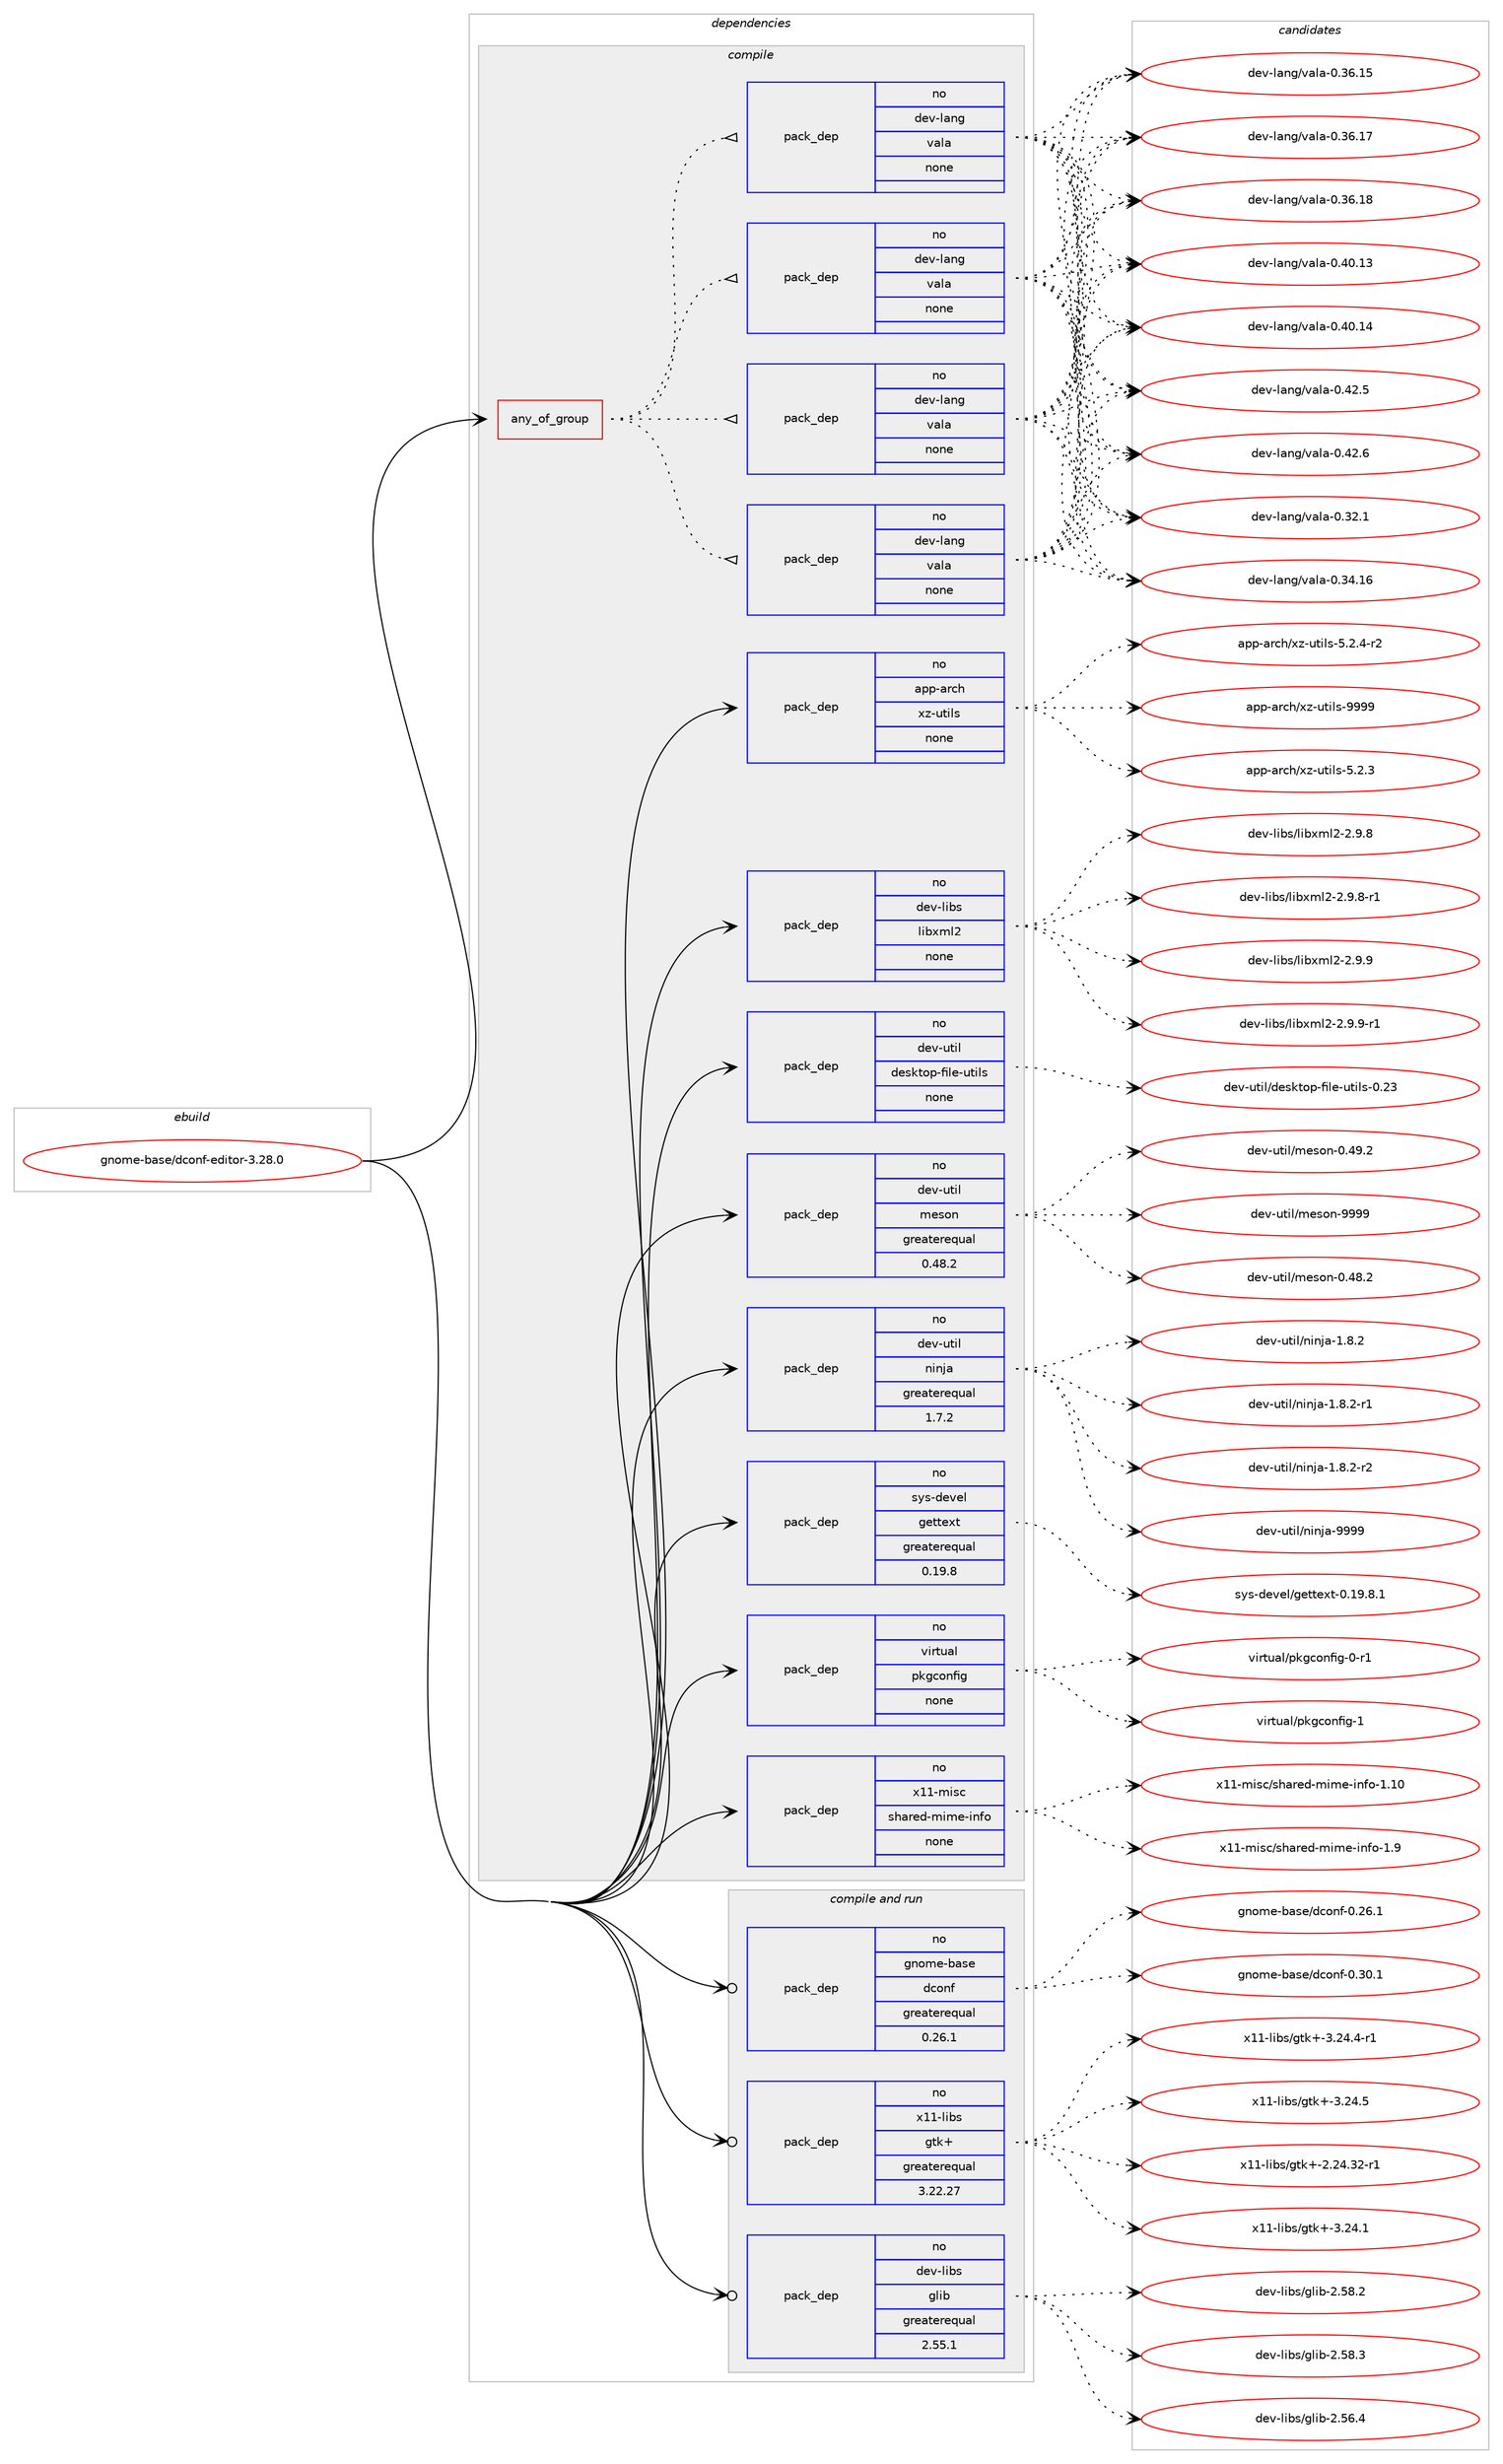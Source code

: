 digraph prolog {

# *************
# Graph options
# *************

newrank=true;
concentrate=true;
compound=true;
graph [rankdir=LR,fontname=Helvetica,fontsize=10,ranksep=1.5];#, ranksep=2.5, nodesep=0.2];
edge  [arrowhead=vee];
node  [fontname=Helvetica,fontsize=10];

# **********
# The ebuild
# **********

subgraph cluster_leftcol {
color=gray;
rank=same;
label=<<i>ebuild</i>>;
id [label="gnome-base/dconf-editor-3.28.0", color=red, width=4, href="../gnome-base/dconf-editor-3.28.0.svg"];
}

# ****************
# The dependencies
# ****************

subgraph cluster_midcol {
color=gray;
label=<<i>dependencies</i>>;
subgraph cluster_compile {
fillcolor="#eeeeee";
style=filled;
label=<<i>compile</i>>;
subgraph any23517 {
dependency1562417 [label=<<TABLE BORDER="0" CELLBORDER="1" CELLSPACING="0" CELLPADDING="4"><TR><TD CELLPADDING="10">any_of_group</TD></TR></TABLE>>, shape=none, color=red];subgraph pack1110973 {
dependency1562418 [label=<<TABLE BORDER="0" CELLBORDER="1" CELLSPACING="0" CELLPADDING="4" WIDTH="220"><TR><TD ROWSPAN="6" CELLPADDING="30">pack_dep</TD></TR><TR><TD WIDTH="110">no</TD></TR><TR><TD>dev-lang</TD></TR><TR><TD>vala</TD></TR><TR><TD>none</TD></TR><TR><TD></TD></TR></TABLE>>, shape=none, color=blue];
}
dependency1562417:e -> dependency1562418:w [weight=20,style="dotted",arrowhead="oinv"];
subgraph pack1110974 {
dependency1562419 [label=<<TABLE BORDER="0" CELLBORDER="1" CELLSPACING="0" CELLPADDING="4" WIDTH="220"><TR><TD ROWSPAN="6" CELLPADDING="30">pack_dep</TD></TR><TR><TD WIDTH="110">no</TD></TR><TR><TD>dev-lang</TD></TR><TR><TD>vala</TD></TR><TR><TD>none</TD></TR><TR><TD></TD></TR></TABLE>>, shape=none, color=blue];
}
dependency1562417:e -> dependency1562419:w [weight=20,style="dotted",arrowhead="oinv"];
subgraph pack1110975 {
dependency1562420 [label=<<TABLE BORDER="0" CELLBORDER="1" CELLSPACING="0" CELLPADDING="4" WIDTH="220"><TR><TD ROWSPAN="6" CELLPADDING="30">pack_dep</TD></TR><TR><TD WIDTH="110">no</TD></TR><TR><TD>dev-lang</TD></TR><TR><TD>vala</TD></TR><TR><TD>none</TD></TR><TR><TD></TD></TR></TABLE>>, shape=none, color=blue];
}
dependency1562417:e -> dependency1562420:w [weight=20,style="dotted",arrowhead="oinv"];
subgraph pack1110976 {
dependency1562421 [label=<<TABLE BORDER="0" CELLBORDER="1" CELLSPACING="0" CELLPADDING="4" WIDTH="220"><TR><TD ROWSPAN="6" CELLPADDING="30">pack_dep</TD></TR><TR><TD WIDTH="110">no</TD></TR><TR><TD>dev-lang</TD></TR><TR><TD>vala</TD></TR><TR><TD>none</TD></TR><TR><TD></TD></TR></TABLE>>, shape=none, color=blue];
}
dependency1562417:e -> dependency1562421:w [weight=20,style="dotted",arrowhead="oinv"];
}
id:e -> dependency1562417:w [weight=20,style="solid",arrowhead="vee"];
subgraph pack1110977 {
dependency1562422 [label=<<TABLE BORDER="0" CELLBORDER="1" CELLSPACING="0" CELLPADDING="4" WIDTH="220"><TR><TD ROWSPAN="6" CELLPADDING="30">pack_dep</TD></TR><TR><TD WIDTH="110">no</TD></TR><TR><TD>app-arch</TD></TR><TR><TD>xz-utils</TD></TR><TR><TD>none</TD></TR><TR><TD></TD></TR></TABLE>>, shape=none, color=blue];
}
id:e -> dependency1562422:w [weight=20,style="solid",arrowhead="vee"];
subgraph pack1110978 {
dependency1562423 [label=<<TABLE BORDER="0" CELLBORDER="1" CELLSPACING="0" CELLPADDING="4" WIDTH="220"><TR><TD ROWSPAN="6" CELLPADDING="30">pack_dep</TD></TR><TR><TD WIDTH="110">no</TD></TR><TR><TD>dev-libs</TD></TR><TR><TD>libxml2</TD></TR><TR><TD>none</TD></TR><TR><TD></TD></TR></TABLE>>, shape=none, color=blue];
}
id:e -> dependency1562423:w [weight=20,style="solid",arrowhead="vee"];
subgraph pack1110979 {
dependency1562424 [label=<<TABLE BORDER="0" CELLBORDER="1" CELLSPACING="0" CELLPADDING="4" WIDTH="220"><TR><TD ROWSPAN="6" CELLPADDING="30">pack_dep</TD></TR><TR><TD WIDTH="110">no</TD></TR><TR><TD>dev-util</TD></TR><TR><TD>desktop-file-utils</TD></TR><TR><TD>none</TD></TR><TR><TD></TD></TR></TABLE>>, shape=none, color=blue];
}
id:e -> dependency1562424:w [weight=20,style="solid",arrowhead="vee"];
subgraph pack1110980 {
dependency1562425 [label=<<TABLE BORDER="0" CELLBORDER="1" CELLSPACING="0" CELLPADDING="4" WIDTH="220"><TR><TD ROWSPAN="6" CELLPADDING="30">pack_dep</TD></TR><TR><TD WIDTH="110">no</TD></TR><TR><TD>dev-util</TD></TR><TR><TD>meson</TD></TR><TR><TD>greaterequal</TD></TR><TR><TD>0.48.2</TD></TR></TABLE>>, shape=none, color=blue];
}
id:e -> dependency1562425:w [weight=20,style="solid",arrowhead="vee"];
subgraph pack1110981 {
dependency1562426 [label=<<TABLE BORDER="0" CELLBORDER="1" CELLSPACING="0" CELLPADDING="4" WIDTH="220"><TR><TD ROWSPAN="6" CELLPADDING="30">pack_dep</TD></TR><TR><TD WIDTH="110">no</TD></TR><TR><TD>dev-util</TD></TR><TR><TD>ninja</TD></TR><TR><TD>greaterequal</TD></TR><TR><TD>1.7.2</TD></TR></TABLE>>, shape=none, color=blue];
}
id:e -> dependency1562426:w [weight=20,style="solid",arrowhead="vee"];
subgraph pack1110982 {
dependency1562427 [label=<<TABLE BORDER="0" CELLBORDER="1" CELLSPACING="0" CELLPADDING="4" WIDTH="220"><TR><TD ROWSPAN="6" CELLPADDING="30">pack_dep</TD></TR><TR><TD WIDTH="110">no</TD></TR><TR><TD>sys-devel</TD></TR><TR><TD>gettext</TD></TR><TR><TD>greaterequal</TD></TR><TR><TD>0.19.8</TD></TR></TABLE>>, shape=none, color=blue];
}
id:e -> dependency1562427:w [weight=20,style="solid",arrowhead="vee"];
subgraph pack1110983 {
dependency1562428 [label=<<TABLE BORDER="0" CELLBORDER="1" CELLSPACING="0" CELLPADDING="4" WIDTH="220"><TR><TD ROWSPAN="6" CELLPADDING="30">pack_dep</TD></TR><TR><TD WIDTH="110">no</TD></TR><TR><TD>virtual</TD></TR><TR><TD>pkgconfig</TD></TR><TR><TD>none</TD></TR><TR><TD></TD></TR></TABLE>>, shape=none, color=blue];
}
id:e -> dependency1562428:w [weight=20,style="solid",arrowhead="vee"];
subgraph pack1110984 {
dependency1562429 [label=<<TABLE BORDER="0" CELLBORDER="1" CELLSPACING="0" CELLPADDING="4" WIDTH="220"><TR><TD ROWSPAN="6" CELLPADDING="30">pack_dep</TD></TR><TR><TD WIDTH="110">no</TD></TR><TR><TD>x11-misc</TD></TR><TR><TD>shared-mime-info</TD></TR><TR><TD>none</TD></TR><TR><TD></TD></TR></TABLE>>, shape=none, color=blue];
}
id:e -> dependency1562429:w [weight=20,style="solid",arrowhead="vee"];
}
subgraph cluster_compileandrun {
fillcolor="#eeeeee";
style=filled;
label=<<i>compile and run</i>>;
subgraph pack1110985 {
dependency1562430 [label=<<TABLE BORDER="0" CELLBORDER="1" CELLSPACING="0" CELLPADDING="4" WIDTH="220"><TR><TD ROWSPAN="6" CELLPADDING="30">pack_dep</TD></TR><TR><TD WIDTH="110">no</TD></TR><TR><TD>dev-libs</TD></TR><TR><TD>glib</TD></TR><TR><TD>greaterequal</TD></TR><TR><TD>2.55.1</TD></TR></TABLE>>, shape=none, color=blue];
}
id:e -> dependency1562430:w [weight=20,style="solid",arrowhead="odotvee"];
subgraph pack1110986 {
dependency1562431 [label=<<TABLE BORDER="0" CELLBORDER="1" CELLSPACING="0" CELLPADDING="4" WIDTH="220"><TR><TD ROWSPAN="6" CELLPADDING="30">pack_dep</TD></TR><TR><TD WIDTH="110">no</TD></TR><TR><TD>gnome-base</TD></TR><TR><TD>dconf</TD></TR><TR><TD>greaterequal</TD></TR><TR><TD>0.26.1</TD></TR></TABLE>>, shape=none, color=blue];
}
id:e -> dependency1562431:w [weight=20,style="solid",arrowhead="odotvee"];
subgraph pack1110987 {
dependency1562432 [label=<<TABLE BORDER="0" CELLBORDER="1" CELLSPACING="0" CELLPADDING="4" WIDTH="220"><TR><TD ROWSPAN="6" CELLPADDING="30">pack_dep</TD></TR><TR><TD WIDTH="110">no</TD></TR><TR><TD>x11-libs</TD></TR><TR><TD>gtk+</TD></TR><TR><TD>greaterequal</TD></TR><TR><TD>3.22.27</TD></TR></TABLE>>, shape=none, color=blue];
}
id:e -> dependency1562432:w [weight=20,style="solid",arrowhead="odotvee"];
}
subgraph cluster_run {
fillcolor="#eeeeee";
style=filled;
label=<<i>run</i>>;
}
}

# **************
# The candidates
# **************

subgraph cluster_choices {
rank=same;
color=gray;
label=<<i>candidates</i>>;

subgraph choice1110973 {
color=black;
nodesep=1;
choice100101118451089711010347118971089745484651504649 [label="dev-lang/vala-0.32.1", color=red, width=4,href="../dev-lang/vala-0.32.1.svg"];
choice10010111845108971101034711897108974548465152464954 [label="dev-lang/vala-0.34.16", color=red, width=4,href="../dev-lang/vala-0.34.16.svg"];
choice10010111845108971101034711897108974548465154464953 [label="dev-lang/vala-0.36.15", color=red, width=4,href="../dev-lang/vala-0.36.15.svg"];
choice10010111845108971101034711897108974548465154464955 [label="dev-lang/vala-0.36.17", color=red, width=4,href="../dev-lang/vala-0.36.17.svg"];
choice10010111845108971101034711897108974548465154464956 [label="dev-lang/vala-0.36.18", color=red, width=4,href="../dev-lang/vala-0.36.18.svg"];
choice10010111845108971101034711897108974548465248464951 [label="dev-lang/vala-0.40.13", color=red, width=4,href="../dev-lang/vala-0.40.13.svg"];
choice10010111845108971101034711897108974548465248464952 [label="dev-lang/vala-0.40.14", color=red, width=4,href="../dev-lang/vala-0.40.14.svg"];
choice100101118451089711010347118971089745484652504653 [label="dev-lang/vala-0.42.5", color=red, width=4,href="../dev-lang/vala-0.42.5.svg"];
choice100101118451089711010347118971089745484652504654 [label="dev-lang/vala-0.42.6", color=red, width=4,href="../dev-lang/vala-0.42.6.svg"];
dependency1562418:e -> choice100101118451089711010347118971089745484651504649:w [style=dotted,weight="100"];
dependency1562418:e -> choice10010111845108971101034711897108974548465152464954:w [style=dotted,weight="100"];
dependency1562418:e -> choice10010111845108971101034711897108974548465154464953:w [style=dotted,weight="100"];
dependency1562418:e -> choice10010111845108971101034711897108974548465154464955:w [style=dotted,weight="100"];
dependency1562418:e -> choice10010111845108971101034711897108974548465154464956:w [style=dotted,weight="100"];
dependency1562418:e -> choice10010111845108971101034711897108974548465248464951:w [style=dotted,weight="100"];
dependency1562418:e -> choice10010111845108971101034711897108974548465248464952:w [style=dotted,weight="100"];
dependency1562418:e -> choice100101118451089711010347118971089745484652504653:w [style=dotted,weight="100"];
dependency1562418:e -> choice100101118451089711010347118971089745484652504654:w [style=dotted,weight="100"];
}
subgraph choice1110974 {
color=black;
nodesep=1;
choice100101118451089711010347118971089745484651504649 [label="dev-lang/vala-0.32.1", color=red, width=4,href="../dev-lang/vala-0.32.1.svg"];
choice10010111845108971101034711897108974548465152464954 [label="dev-lang/vala-0.34.16", color=red, width=4,href="../dev-lang/vala-0.34.16.svg"];
choice10010111845108971101034711897108974548465154464953 [label="dev-lang/vala-0.36.15", color=red, width=4,href="../dev-lang/vala-0.36.15.svg"];
choice10010111845108971101034711897108974548465154464955 [label="dev-lang/vala-0.36.17", color=red, width=4,href="../dev-lang/vala-0.36.17.svg"];
choice10010111845108971101034711897108974548465154464956 [label="dev-lang/vala-0.36.18", color=red, width=4,href="../dev-lang/vala-0.36.18.svg"];
choice10010111845108971101034711897108974548465248464951 [label="dev-lang/vala-0.40.13", color=red, width=4,href="../dev-lang/vala-0.40.13.svg"];
choice10010111845108971101034711897108974548465248464952 [label="dev-lang/vala-0.40.14", color=red, width=4,href="../dev-lang/vala-0.40.14.svg"];
choice100101118451089711010347118971089745484652504653 [label="dev-lang/vala-0.42.5", color=red, width=4,href="../dev-lang/vala-0.42.5.svg"];
choice100101118451089711010347118971089745484652504654 [label="dev-lang/vala-0.42.6", color=red, width=4,href="../dev-lang/vala-0.42.6.svg"];
dependency1562419:e -> choice100101118451089711010347118971089745484651504649:w [style=dotted,weight="100"];
dependency1562419:e -> choice10010111845108971101034711897108974548465152464954:w [style=dotted,weight="100"];
dependency1562419:e -> choice10010111845108971101034711897108974548465154464953:w [style=dotted,weight="100"];
dependency1562419:e -> choice10010111845108971101034711897108974548465154464955:w [style=dotted,weight="100"];
dependency1562419:e -> choice10010111845108971101034711897108974548465154464956:w [style=dotted,weight="100"];
dependency1562419:e -> choice10010111845108971101034711897108974548465248464951:w [style=dotted,weight="100"];
dependency1562419:e -> choice10010111845108971101034711897108974548465248464952:w [style=dotted,weight="100"];
dependency1562419:e -> choice100101118451089711010347118971089745484652504653:w [style=dotted,weight="100"];
dependency1562419:e -> choice100101118451089711010347118971089745484652504654:w [style=dotted,weight="100"];
}
subgraph choice1110975 {
color=black;
nodesep=1;
choice100101118451089711010347118971089745484651504649 [label="dev-lang/vala-0.32.1", color=red, width=4,href="../dev-lang/vala-0.32.1.svg"];
choice10010111845108971101034711897108974548465152464954 [label="dev-lang/vala-0.34.16", color=red, width=4,href="../dev-lang/vala-0.34.16.svg"];
choice10010111845108971101034711897108974548465154464953 [label="dev-lang/vala-0.36.15", color=red, width=4,href="../dev-lang/vala-0.36.15.svg"];
choice10010111845108971101034711897108974548465154464955 [label="dev-lang/vala-0.36.17", color=red, width=4,href="../dev-lang/vala-0.36.17.svg"];
choice10010111845108971101034711897108974548465154464956 [label="dev-lang/vala-0.36.18", color=red, width=4,href="../dev-lang/vala-0.36.18.svg"];
choice10010111845108971101034711897108974548465248464951 [label="dev-lang/vala-0.40.13", color=red, width=4,href="../dev-lang/vala-0.40.13.svg"];
choice10010111845108971101034711897108974548465248464952 [label="dev-lang/vala-0.40.14", color=red, width=4,href="../dev-lang/vala-0.40.14.svg"];
choice100101118451089711010347118971089745484652504653 [label="dev-lang/vala-0.42.5", color=red, width=4,href="../dev-lang/vala-0.42.5.svg"];
choice100101118451089711010347118971089745484652504654 [label="dev-lang/vala-0.42.6", color=red, width=4,href="../dev-lang/vala-0.42.6.svg"];
dependency1562420:e -> choice100101118451089711010347118971089745484651504649:w [style=dotted,weight="100"];
dependency1562420:e -> choice10010111845108971101034711897108974548465152464954:w [style=dotted,weight="100"];
dependency1562420:e -> choice10010111845108971101034711897108974548465154464953:w [style=dotted,weight="100"];
dependency1562420:e -> choice10010111845108971101034711897108974548465154464955:w [style=dotted,weight="100"];
dependency1562420:e -> choice10010111845108971101034711897108974548465154464956:w [style=dotted,weight="100"];
dependency1562420:e -> choice10010111845108971101034711897108974548465248464951:w [style=dotted,weight="100"];
dependency1562420:e -> choice10010111845108971101034711897108974548465248464952:w [style=dotted,weight="100"];
dependency1562420:e -> choice100101118451089711010347118971089745484652504653:w [style=dotted,weight="100"];
dependency1562420:e -> choice100101118451089711010347118971089745484652504654:w [style=dotted,weight="100"];
}
subgraph choice1110976 {
color=black;
nodesep=1;
choice100101118451089711010347118971089745484651504649 [label="dev-lang/vala-0.32.1", color=red, width=4,href="../dev-lang/vala-0.32.1.svg"];
choice10010111845108971101034711897108974548465152464954 [label="dev-lang/vala-0.34.16", color=red, width=4,href="../dev-lang/vala-0.34.16.svg"];
choice10010111845108971101034711897108974548465154464953 [label="dev-lang/vala-0.36.15", color=red, width=4,href="../dev-lang/vala-0.36.15.svg"];
choice10010111845108971101034711897108974548465154464955 [label="dev-lang/vala-0.36.17", color=red, width=4,href="../dev-lang/vala-0.36.17.svg"];
choice10010111845108971101034711897108974548465154464956 [label="dev-lang/vala-0.36.18", color=red, width=4,href="../dev-lang/vala-0.36.18.svg"];
choice10010111845108971101034711897108974548465248464951 [label="dev-lang/vala-0.40.13", color=red, width=4,href="../dev-lang/vala-0.40.13.svg"];
choice10010111845108971101034711897108974548465248464952 [label="dev-lang/vala-0.40.14", color=red, width=4,href="../dev-lang/vala-0.40.14.svg"];
choice100101118451089711010347118971089745484652504653 [label="dev-lang/vala-0.42.5", color=red, width=4,href="../dev-lang/vala-0.42.5.svg"];
choice100101118451089711010347118971089745484652504654 [label="dev-lang/vala-0.42.6", color=red, width=4,href="../dev-lang/vala-0.42.6.svg"];
dependency1562421:e -> choice100101118451089711010347118971089745484651504649:w [style=dotted,weight="100"];
dependency1562421:e -> choice10010111845108971101034711897108974548465152464954:w [style=dotted,weight="100"];
dependency1562421:e -> choice10010111845108971101034711897108974548465154464953:w [style=dotted,weight="100"];
dependency1562421:e -> choice10010111845108971101034711897108974548465154464955:w [style=dotted,weight="100"];
dependency1562421:e -> choice10010111845108971101034711897108974548465154464956:w [style=dotted,weight="100"];
dependency1562421:e -> choice10010111845108971101034711897108974548465248464951:w [style=dotted,weight="100"];
dependency1562421:e -> choice10010111845108971101034711897108974548465248464952:w [style=dotted,weight="100"];
dependency1562421:e -> choice100101118451089711010347118971089745484652504653:w [style=dotted,weight="100"];
dependency1562421:e -> choice100101118451089711010347118971089745484652504654:w [style=dotted,weight="100"];
}
subgraph choice1110977 {
color=black;
nodesep=1;
choice971121124597114991044712012245117116105108115455346504651 [label="app-arch/xz-utils-5.2.3", color=red, width=4,href="../app-arch/xz-utils-5.2.3.svg"];
choice9711211245971149910447120122451171161051081154553465046524511450 [label="app-arch/xz-utils-5.2.4-r2", color=red, width=4,href="../app-arch/xz-utils-5.2.4-r2.svg"];
choice9711211245971149910447120122451171161051081154557575757 [label="app-arch/xz-utils-9999", color=red, width=4,href="../app-arch/xz-utils-9999.svg"];
dependency1562422:e -> choice971121124597114991044712012245117116105108115455346504651:w [style=dotted,weight="100"];
dependency1562422:e -> choice9711211245971149910447120122451171161051081154553465046524511450:w [style=dotted,weight="100"];
dependency1562422:e -> choice9711211245971149910447120122451171161051081154557575757:w [style=dotted,weight="100"];
}
subgraph choice1110978 {
color=black;
nodesep=1;
choice1001011184510810598115471081059812010910850455046574656 [label="dev-libs/libxml2-2.9.8", color=red, width=4,href="../dev-libs/libxml2-2.9.8.svg"];
choice10010111845108105981154710810598120109108504550465746564511449 [label="dev-libs/libxml2-2.9.8-r1", color=red, width=4,href="../dev-libs/libxml2-2.9.8-r1.svg"];
choice1001011184510810598115471081059812010910850455046574657 [label="dev-libs/libxml2-2.9.9", color=red, width=4,href="../dev-libs/libxml2-2.9.9.svg"];
choice10010111845108105981154710810598120109108504550465746574511449 [label="dev-libs/libxml2-2.9.9-r1", color=red, width=4,href="../dev-libs/libxml2-2.9.9-r1.svg"];
dependency1562423:e -> choice1001011184510810598115471081059812010910850455046574656:w [style=dotted,weight="100"];
dependency1562423:e -> choice10010111845108105981154710810598120109108504550465746564511449:w [style=dotted,weight="100"];
dependency1562423:e -> choice1001011184510810598115471081059812010910850455046574657:w [style=dotted,weight="100"];
dependency1562423:e -> choice10010111845108105981154710810598120109108504550465746574511449:w [style=dotted,weight="100"];
}
subgraph choice1110979 {
color=black;
nodesep=1;
choice100101118451171161051084710010111510711611111245102105108101451171161051081154548465051 [label="dev-util/desktop-file-utils-0.23", color=red, width=4,href="../dev-util/desktop-file-utils-0.23.svg"];
dependency1562424:e -> choice100101118451171161051084710010111510711611111245102105108101451171161051081154548465051:w [style=dotted,weight="100"];
}
subgraph choice1110980 {
color=black;
nodesep=1;
choice100101118451171161051084710910111511111045484652564650 [label="dev-util/meson-0.48.2", color=red, width=4,href="../dev-util/meson-0.48.2.svg"];
choice100101118451171161051084710910111511111045484652574650 [label="dev-util/meson-0.49.2", color=red, width=4,href="../dev-util/meson-0.49.2.svg"];
choice10010111845117116105108471091011151111104557575757 [label="dev-util/meson-9999", color=red, width=4,href="../dev-util/meson-9999.svg"];
dependency1562425:e -> choice100101118451171161051084710910111511111045484652564650:w [style=dotted,weight="100"];
dependency1562425:e -> choice100101118451171161051084710910111511111045484652574650:w [style=dotted,weight="100"];
dependency1562425:e -> choice10010111845117116105108471091011151111104557575757:w [style=dotted,weight="100"];
}
subgraph choice1110981 {
color=black;
nodesep=1;
choice100101118451171161051084711010511010697454946564650 [label="dev-util/ninja-1.8.2", color=red, width=4,href="../dev-util/ninja-1.8.2.svg"];
choice1001011184511711610510847110105110106974549465646504511449 [label="dev-util/ninja-1.8.2-r1", color=red, width=4,href="../dev-util/ninja-1.8.2-r1.svg"];
choice1001011184511711610510847110105110106974549465646504511450 [label="dev-util/ninja-1.8.2-r2", color=red, width=4,href="../dev-util/ninja-1.8.2-r2.svg"];
choice1001011184511711610510847110105110106974557575757 [label="dev-util/ninja-9999", color=red, width=4,href="../dev-util/ninja-9999.svg"];
dependency1562426:e -> choice100101118451171161051084711010511010697454946564650:w [style=dotted,weight="100"];
dependency1562426:e -> choice1001011184511711610510847110105110106974549465646504511449:w [style=dotted,weight="100"];
dependency1562426:e -> choice1001011184511711610510847110105110106974549465646504511450:w [style=dotted,weight="100"];
dependency1562426:e -> choice1001011184511711610510847110105110106974557575757:w [style=dotted,weight="100"];
}
subgraph choice1110982 {
color=black;
nodesep=1;
choice1151211154510010111810110847103101116116101120116454846495746564649 [label="sys-devel/gettext-0.19.8.1", color=red, width=4,href="../sys-devel/gettext-0.19.8.1.svg"];
dependency1562427:e -> choice1151211154510010111810110847103101116116101120116454846495746564649:w [style=dotted,weight="100"];
}
subgraph choice1110983 {
color=black;
nodesep=1;
choice11810511411611797108471121071039911111010210510345484511449 [label="virtual/pkgconfig-0-r1", color=red, width=4,href="../virtual/pkgconfig-0-r1.svg"];
choice1181051141161179710847112107103991111101021051034549 [label="virtual/pkgconfig-1", color=red, width=4,href="../virtual/pkgconfig-1.svg"];
dependency1562428:e -> choice11810511411611797108471121071039911111010210510345484511449:w [style=dotted,weight="100"];
dependency1562428:e -> choice1181051141161179710847112107103991111101021051034549:w [style=dotted,weight="100"];
}
subgraph choice1110984 {
color=black;
nodesep=1;
choice12049494510910511599471151049711410110045109105109101451051101021114549464948 [label="x11-misc/shared-mime-info-1.10", color=red, width=4,href="../x11-misc/shared-mime-info-1.10.svg"];
choice120494945109105115994711510497114101100451091051091014510511010211145494657 [label="x11-misc/shared-mime-info-1.9", color=red, width=4,href="../x11-misc/shared-mime-info-1.9.svg"];
dependency1562429:e -> choice12049494510910511599471151049711410110045109105109101451051101021114549464948:w [style=dotted,weight="100"];
dependency1562429:e -> choice120494945109105115994711510497114101100451091051091014510511010211145494657:w [style=dotted,weight="100"];
}
subgraph choice1110985 {
color=black;
nodesep=1;
choice1001011184510810598115471031081059845504653544652 [label="dev-libs/glib-2.56.4", color=red, width=4,href="../dev-libs/glib-2.56.4.svg"];
choice1001011184510810598115471031081059845504653564650 [label="dev-libs/glib-2.58.2", color=red, width=4,href="../dev-libs/glib-2.58.2.svg"];
choice1001011184510810598115471031081059845504653564651 [label="dev-libs/glib-2.58.3", color=red, width=4,href="../dev-libs/glib-2.58.3.svg"];
dependency1562430:e -> choice1001011184510810598115471031081059845504653544652:w [style=dotted,weight="100"];
dependency1562430:e -> choice1001011184510810598115471031081059845504653564650:w [style=dotted,weight="100"];
dependency1562430:e -> choice1001011184510810598115471031081059845504653564651:w [style=dotted,weight="100"];
}
subgraph choice1110986 {
color=black;
nodesep=1;
choice103110111109101459897115101471009911111010245484650544649 [label="gnome-base/dconf-0.26.1", color=red, width=4,href="../gnome-base/dconf-0.26.1.svg"];
choice103110111109101459897115101471009911111010245484651484649 [label="gnome-base/dconf-0.30.1", color=red, width=4,href="../gnome-base/dconf-0.30.1.svg"];
dependency1562431:e -> choice103110111109101459897115101471009911111010245484650544649:w [style=dotted,weight="100"];
dependency1562431:e -> choice103110111109101459897115101471009911111010245484651484649:w [style=dotted,weight="100"];
}
subgraph choice1110987 {
color=black;
nodesep=1;
choice12049494510810598115471031161074345504650524651504511449 [label="x11-libs/gtk+-2.24.32-r1", color=red, width=4,href="../x11-libs/gtk+-2.24.32-r1.svg"];
choice12049494510810598115471031161074345514650524649 [label="x11-libs/gtk+-3.24.1", color=red, width=4,href="../x11-libs/gtk+-3.24.1.svg"];
choice120494945108105981154710311610743455146505246524511449 [label="x11-libs/gtk+-3.24.4-r1", color=red, width=4,href="../x11-libs/gtk+-3.24.4-r1.svg"];
choice12049494510810598115471031161074345514650524653 [label="x11-libs/gtk+-3.24.5", color=red, width=4,href="../x11-libs/gtk+-3.24.5.svg"];
dependency1562432:e -> choice12049494510810598115471031161074345504650524651504511449:w [style=dotted,weight="100"];
dependency1562432:e -> choice12049494510810598115471031161074345514650524649:w [style=dotted,weight="100"];
dependency1562432:e -> choice120494945108105981154710311610743455146505246524511449:w [style=dotted,weight="100"];
dependency1562432:e -> choice12049494510810598115471031161074345514650524653:w [style=dotted,weight="100"];
}
}

}
